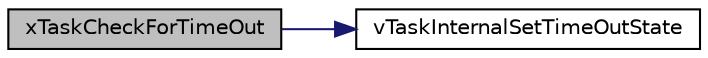digraph "xTaskCheckForTimeOut"
{
  edge [fontname="Helvetica",fontsize="10",labelfontname="Helvetica",labelfontsize="10"];
  node [fontname="Helvetica",fontsize="10",shape=record];
  rankdir="LR";
  Node1 [label="xTaskCheckForTimeOut",height=0.2,width=0.4,color="black", fillcolor="grey75", style="filled" fontcolor="black"];
  Node1 -> Node2 [color="midnightblue",fontsize="10",style="solid",fontname="Helvetica"];
  Node2 [label="vTaskInternalSetTimeOutState",height=0.2,width=0.4,color="black", fillcolor="white", style="filled",URL="$tasks_8c.html#a91fbc7c4b65e32fae51b7d43ebdcb131"];
}
